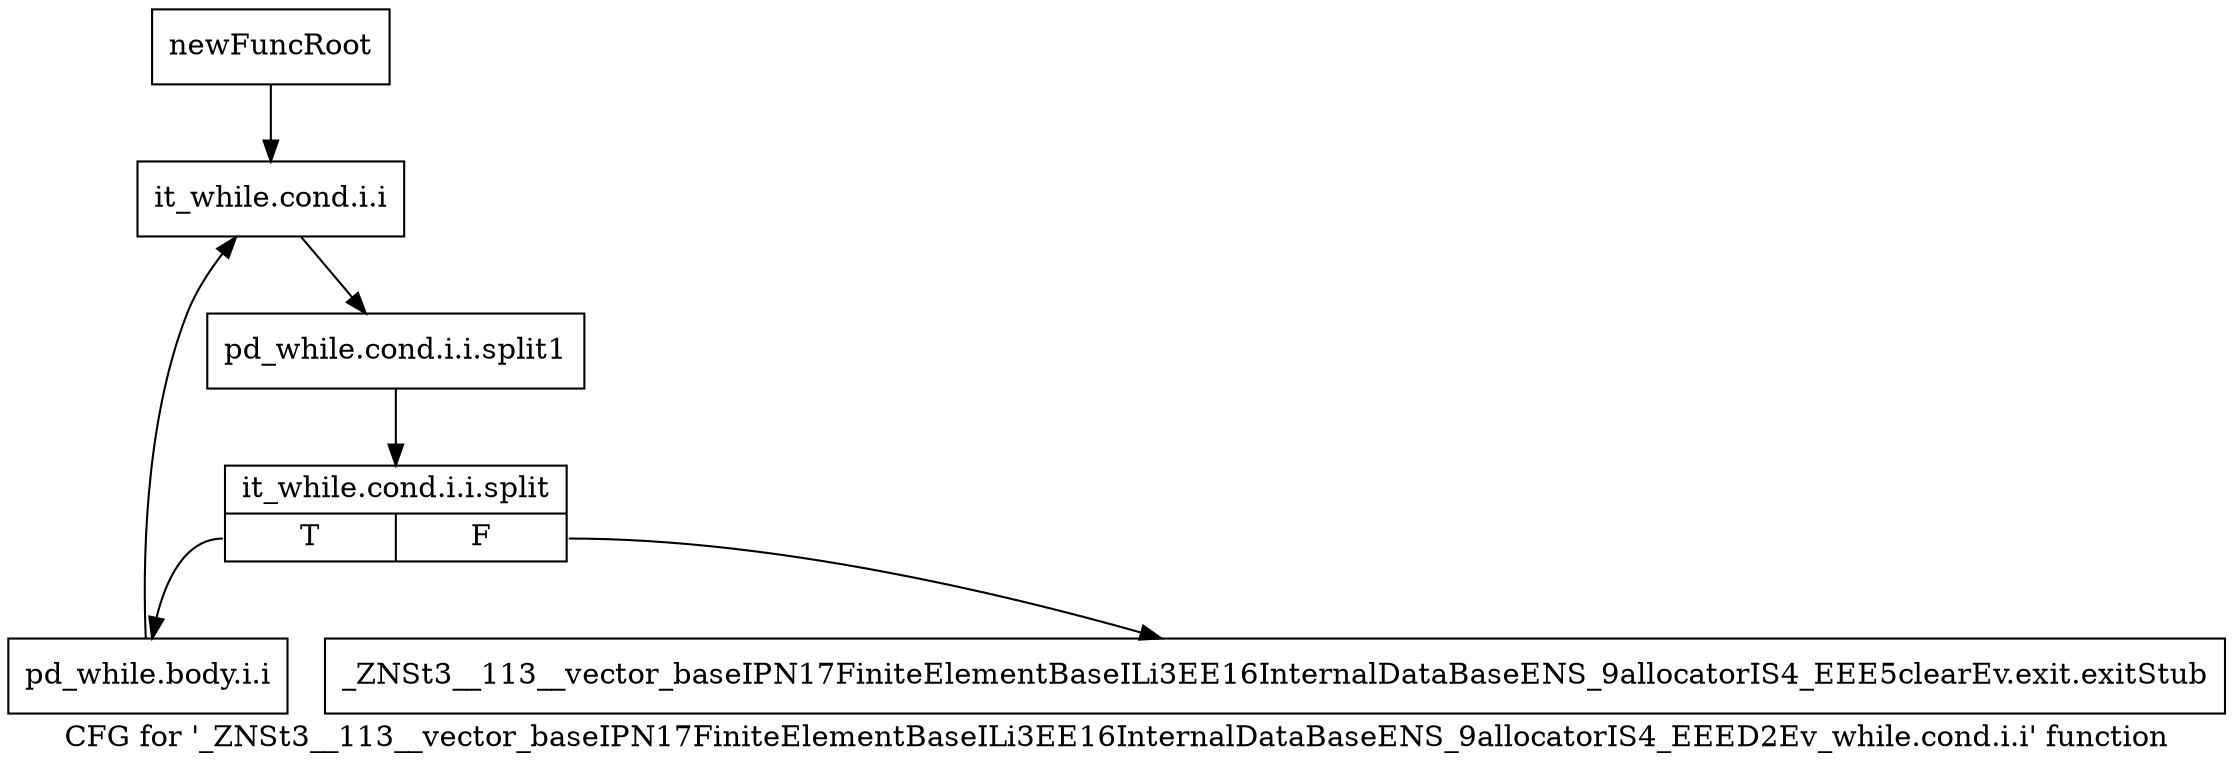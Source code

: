 digraph "CFG for '_ZNSt3__113__vector_baseIPN17FiniteElementBaseILi3EE16InternalDataBaseENS_9allocatorIS4_EEED2Ev_while.cond.i.i' function" {
	label="CFG for '_ZNSt3__113__vector_baseIPN17FiniteElementBaseILi3EE16InternalDataBaseENS_9allocatorIS4_EEED2Ev_while.cond.i.i' function";

	Node0x9208060 [shape=record,label="{newFuncRoot}"];
	Node0x9208060 -> Node0x9208100;
	Node0x92080b0 [shape=record,label="{_ZNSt3__113__vector_baseIPN17FiniteElementBaseILi3EE16InternalDataBaseENS_9allocatorIS4_EEE5clearEv.exit.exitStub}"];
	Node0x9208100 [shape=record,label="{it_while.cond.i.i}"];
	Node0x9208100 -> Node0xc5e5a90;
	Node0xc5e5a90 [shape=record,label="{pd_while.cond.i.i.split1}"];
	Node0xc5e5a90 -> Node0xc3907a0;
	Node0xc3907a0 [shape=record,label="{it_while.cond.i.i.split|{<s0>T|<s1>F}}"];
	Node0xc3907a0:s0 -> Node0x9208150;
	Node0xc3907a0:s1 -> Node0x92080b0;
	Node0x9208150 [shape=record,label="{pd_while.body.i.i}"];
	Node0x9208150 -> Node0x9208100;
}
